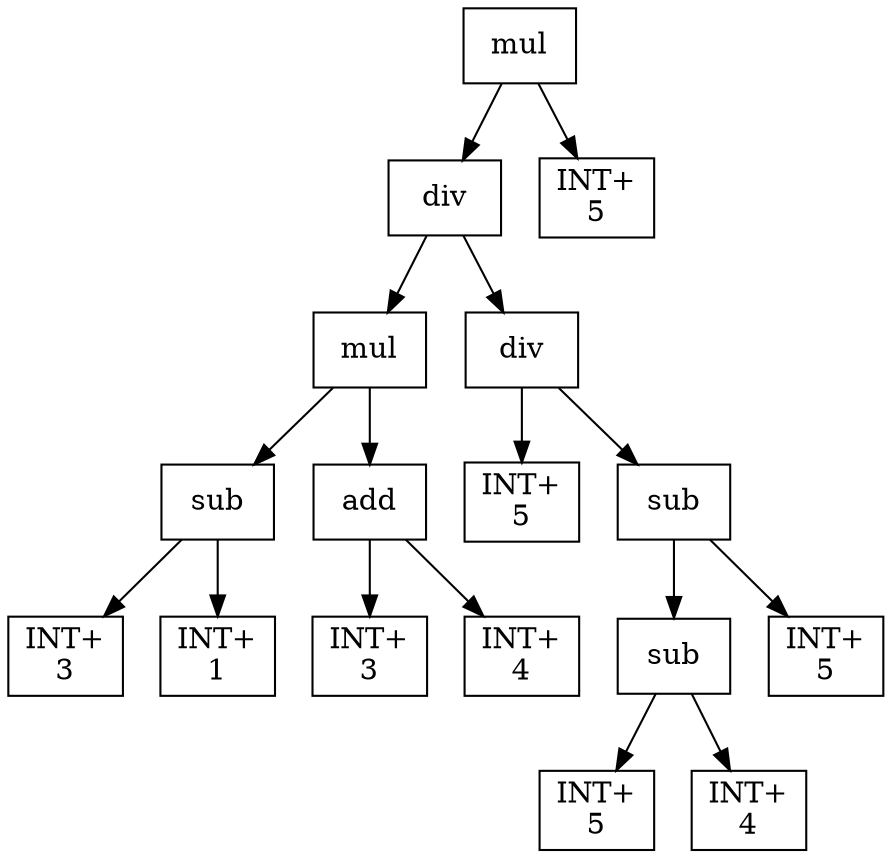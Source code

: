 digraph expr {
  node [shape=box];
  n1 [label="mul"];
  n2 [label="div"];
  n3 [label="mul"];
  n4 [label="sub"];
  n5 [label="INT+\n3"];
  n6 [label="INT+\n1"];
  n4 -> n5;
  n4 -> n6;
  n7 [label="add"];
  n8 [label="INT+\n3"];
  n9 [label="INT+\n4"];
  n7 -> n8;
  n7 -> n9;
  n3 -> n4;
  n3 -> n7;
  n10 [label="div"];
  n11 [label="INT+\n5"];
  n12 [label="sub"];
  n13 [label="sub"];
  n14 [label="INT+\n5"];
  n15 [label="INT+\n4"];
  n13 -> n14;
  n13 -> n15;
  n16 [label="INT+\n5"];
  n12 -> n13;
  n12 -> n16;
  n10 -> n11;
  n10 -> n12;
  n2 -> n3;
  n2 -> n10;
  n17 [label="INT+\n5"];
  n1 -> n2;
  n1 -> n17;
}